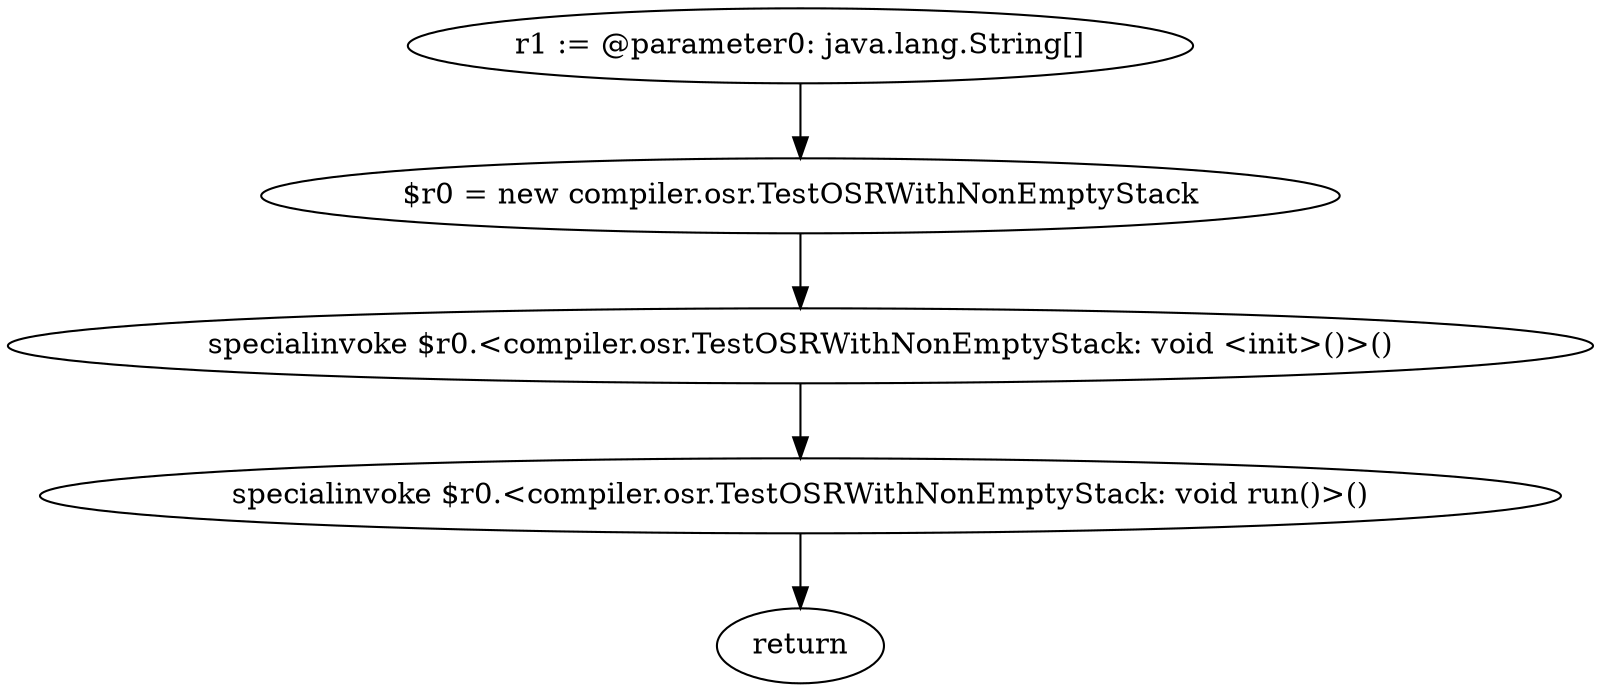 digraph "unitGraph" {
    "r1 := @parameter0: java.lang.String[]"
    "$r0 = new compiler.osr.TestOSRWithNonEmptyStack"
    "specialinvoke $r0.<compiler.osr.TestOSRWithNonEmptyStack: void <init>()>()"
    "specialinvoke $r0.<compiler.osr.TestOSRWithNonEmptyStack: void run()>()"
    "return"
    "r1 := @parameter0: java.lang.String[]"->"$r0 = new compiler.osr.TestOSRWithNonEmptyStack";
    "$r0 = new compiler.osr.TestOSRWithNonEmptyStack"->"specialinvoke $r0.<compiler.osr.TestOSRWithNonEmptyStack: void <init>()>()";
    "specialinvoke $r0.<compiler.osr.TestOSRWithNonEmptyStack: void <init>()>()"->"specialinvoke $r0.<compiler.osr.TestOSRWithNonEmptyStack: void run()>()";
    "specialinvoke $r0.<compiler.osr.TestOSRWithNonEmptyStack: void run()>()"->"return";
}
